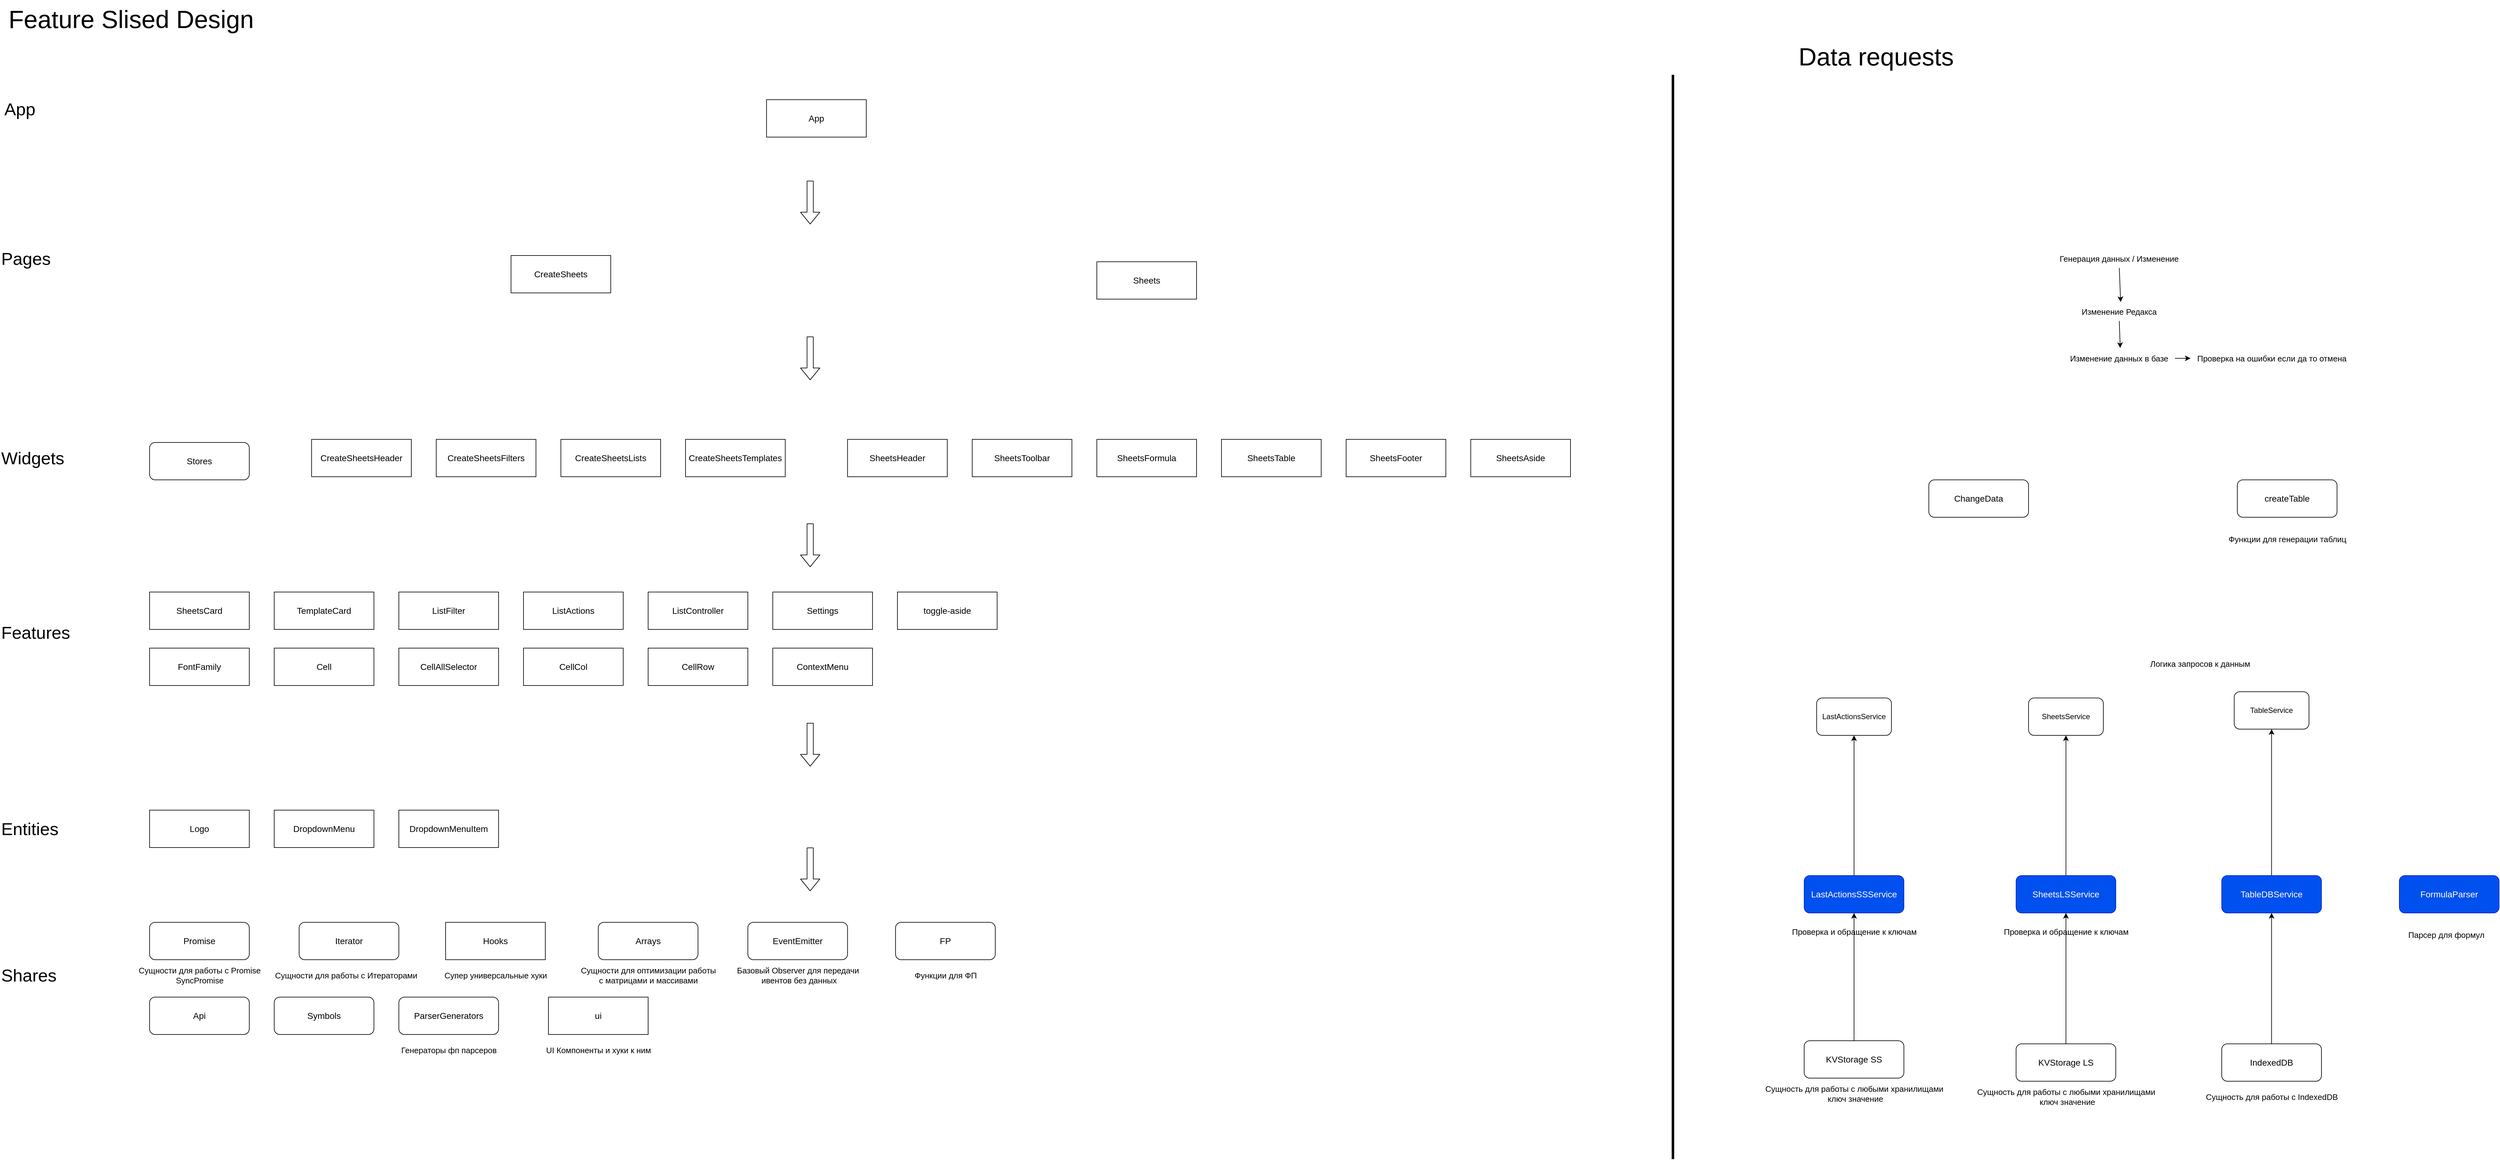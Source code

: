 <mxfile>
    <diagram name="Страница 1" id="cOe1a5cerJCm0QMi9jSH">
        <mxGraphModel dx="3727" dy="1563" grid="1" gridSize="10" guides="1" tooltips="1" connect="1" arrows="1" fold="1" page="1" pageScale="1" pageWidth="827" pageHeight="1169" background="none" math="0" shadow="0">
            <root>
                <mxCell id="0"/>
                <mxCell id="1" parent="0"/>
                <mxCell id="3" value="App" style="rounded=0;whiteSpace=wrap;html=1;fontSize=14;" parent="1" vertex="1">
                    <mxGeometry x="430" y="200" width="160" height="60" as="geometry"/>
                </mxCell>
                <mxCell id="6" value="&lt;font style=&quot;font-size: 28px;&quot;&gt;App&lt;/font&gt;" style="text;html=1;align=left;verticalAlign=middle;resizable=0;points=[];autosize=1;strokeColor=none;fillColor=none;" parent="1" vertex="1">
                    <mxGeometry x="-795" y="190" width="70" height="50" as="geometry"/>
                </mxCell>
                <mxCell id="7" value="Sheets" style="rounded=0;whiteSpace=wrap;html=1;fontSize=14;" parent="1" vertex="1">
                    <mxGeometry x="960" y="460" width="160" height="60" as="geometry"/>
                </mxCell>
                <mxCell id="11" value="&lt;font style=&quot;font-size: 40px;&quot;&gt;Feature Slised Design&lt;/font&gt;" style="text;html=1;align=center;verticalAlign=middle;resizable=0;points=[];autosize=1;strokeColor=none;fillColor=none;" parent="1" vertex="1">
                    <mxGeometry x="-800" y="40" width="420" height="60" as="geometry"/>
                </mxCell>
                <mxCell id="12" value="&lt;font style=&quot;font-size: 28px;&quot;&gt;Pages&lt;/font&gt;" style="text;html=1;align=left;verticalAlign=middle;resizable=0;points=[];autosize=1;strokeColor=none;fillColor=none;" parent="1" vertex="1">
                    <mxGeometry x="-800" y="430" width="100" height="50" as="geometry"/>
                </mxCell>
                <mxCell id="13" value="&lt;font style=&quot;font-size: 28px;&quot;&gt;Widgets&lt;/font&gt;" style="text;html=1;align=left;verticalAlign=middle;resizable=0;points=[];autosize=1;strokeColor=none;fillColor=none;" parent="1" vertex="1">
                    <mxGeometry x="-800" y="750" width="120" height="50" as="geometry"/>
                </mxCell>
                <mxCell id="14" value="&lt;font style=&quot;font-size: 28px;&quot;&gt;Shares&lt;/font&gt;" style="text;html=1;align=left;verticalAlign=middle;resizable=0;points=[];autosize=1;strokeColor=none;fillColor=none;" parent="1" vertex="1">
                    <mxGeometry x="-800" y="1580" width="110" height="50" as="geometry"/>
                </mxCell>
                <mxCell id="15" value="&lt;font style=&quot;font-size: 28px;&quot;&gt;Entities&lt;/font&gt;" style="text;html=1;align=left;verticalAlign=middle;resizable=0;points=[];autosize=1;strokeColor=none;fillColor=none;" parent="1" vertex="1">
                    <mxGeometry x="-800" y="1345" width="120" height="50" as="geometry"/>
                </mxCell>
                <mxCell id="16" value="&lt;font style=&quot;font-size: 28px;&quot;&gt;Features&lt;/font&gt;" style="text;html=1;align=left;verticalAlign=middle;resizable=0;points=[];autosize=1;strokeColor=none;fillColor=none;" parent="1" vertex="1">
                    <mxGeometry x="-800" y="1030" width="130" height="50" as="geometry"/>
                </mxCell>
                <mxCell id="17" value="CreateSheets" style="rounded=0;whiteSpace=wrap;html=1;fontSize=14;" parent="1" vertex="1">
                    <mxGeometry x="20" y="450" width="160" height="60" as="geometry"/>
                </mxCell>
                <mxCell id="20" value="SheetsHeader" style="rounded=0;whiteSpace=wrap;html=1;fontSize=14;" parent="1" vertex="1">
                    <mxGeometry x="560" y="745" width="160" height="60" as="geometry"/>
                </mxCell>
                <mxCell id="22" value="SheetsToolbar" style="rounded=0;whiteSpace=wrap;html=1;fontSize=14;" parent="1" vertex="1">
                    <mxGeometry x="760" y="745" width="160" height="60" as="geometry"/>
                </mxCell>
                <mxCell id="23" value="SheetsTable" style="rounded=0;whiteSpace=wrap;html=1;fontSize=14;" parent="1" vertex="1">
                    <mxGeometry x="1160" y="745" width="160" height="60" as="geometry"/>
                </mxCell>
                <mxCell id="24" value="SheetsFooter" style="rounded=0;whiteSpace=wrap;html=1;fontSize=14;" parent="1" vertex="1">
                    <mxGeometry x="1360" y="745" width="160" height="60" as="geometry"/>
                </mxCell>
                <mxCell id="29" value="Promise" style="rounded=1;whiteSpace=wrap;html=1;fontSize=14;glass=0;shadow=0;" parent="1" vertex="1">
                    <mxGeometry x="-560" y="1520" width="160" height="60" as="geometry"/>
                </mxCell>
                <mxCell id="30" value="Iterator" style="rounded=1;whiteSpace=wrap;html=1;fontSize=14;glass=0;shadow=0;" parent="1" vertex="1">
                    <mxGeometry x="-320" y="1520" width="160" height="60" as="geometry"/>
                </mxCell>
                <mxCell id="31" value="Hooks" style="rounded=0;whiteSpace=wrap;html=1;fontSize=14;glass=0;shadow=0;" parent="1" vertex="1">
                    <mxGeometry x="-85" y="1520" width="160" height="60" as="geometry"/>
                </mxCell>
                <mxCell id="32" value="Api" style="rounded=1;whiteSpace=wrap;html=1;fontSize=14;glass=0;shadow=0;" parent="1" vertex="1">
                    <mxGeometry x="-560" y="1640" width="160" height="60" as="geometry"/>
                </mxCell>
                <mxCell id="35" value="Сущности для работы с Promise&lt;br style=&quot;font-size: 13px;&quot;&gt;SyncPromise" style="text;html=1;align=center;verticalAlign=middle;resizable=0;points=[];autosize=1;strokeColor=none;fillColor=none;fontSize=13;" parent="1" vertex="1">
                    <mxGeometry x="-590" y="1585" width="220" height="40" as="geometry"/>
                </mxCell>
                <mxCell id="36" value="Сущности для работы с Итераторами" style="text;html=1;align=center;verticalAlign=middle;resizable=0;points=[];autosize=1;strokeColor=none;fillColor=none;fontSize=13;" parent="1" vertex="1">
                    <mxGeometry x="-370" y="1590" width="250" height="30" as="geometry"/>
                </mxCell>
                <mxCell id="37" value="Супер универсальные хуки" style="text;html=1;align=center;verticalAlign=middle;resizable=0;points=[];autosize=1;strokeColor=none;fillColor=none;fontSize=13;" parent="1" vertex="1">
                    <mxGeometry x="-100" y="1590" width="190" height="30" as="geometry"/>
                </mxCell>
                <mxCell id="38" value="Arrays" style="rounded=1;whiteSpace=wrap;html=1;fontSize=14;glass=0;shadow=0;" parent="1" vertex="1">
                    <mxGeometry x="160" y="1520" width="160" height="60" as="geometry"/>
                </mxCell>
                <mxCell id="39" value="Сущности для оптимизации работы&lt;br&gt;с матрицами и массивами" style="text;html=1;align=center;verticalAlign=middle;resizable=0;points=[];autosize=1;strokeColor=none;fillColor=none;fontSize=13;" parent="1" vertex="1">
                    <mxGeometry x="120" y="1585" width="240" height="40" as="geometry"/>
                </mxCell>
                <mxCell id="40" value="EventEmitter" style="rounded=1;whiteSpace=wrap;html=1;fontSize=14;glass=0;shadow=0;" parent="1" vertex="1">
                    <mxGeometry x="400" y="1520" width="160" height="60" as="geometry"/>
                </mxCell>
                <mxCell id="41" value="Базовый Observer для передачи&lt;br&gt;&amp;nbsp;ивентов без данных" style="text;html=1;align=center;verticalAlign=middle;resizable=0;points=[];autosize=1;strokeColor=none;fillColor=none;fontSize=13;" parent="1" vertex="1">
                    <mxGeometry x="370" y="1585" width="220" height="40" as="geometry"/>
                </mxCell>
                <mxCell id="42" value="FP" style="rounded=1;whiteSpace=wrap;html=1;fontSize=14;glass=0;shadow=0;" parent="1" vertex="1">
                    <mxGeometry x="637" y="1520" width="160" height="60" as="geometry"/>
                </mxCell>
                <mxCell id="43" value="Функции для ФП" style="text;html=1;align=center;verticalAlign=middle;resizable=0;points=[];autosize=1;strokeColor=none;fillColor=none;fontSize=13;" parent="1" vertex="1">
                    <mxGeometry x="657" y="1590" width="120" height="30" as="geometry"/>
                </mxCell>
                <mxCell id="104" style="edgeStyle=none;html=1;exitX=0.5;exitY=0;exitDx=0;exitDy=0;entryX=0.5;entryY=1;entryDx=0;entryDy=0;" parent="1" source="44" target="107" edge="1">
                    <mxGeometry relative="1" as="geometry">
                        <mxPoint x="2740" y="920" as="targetPoint"/>
                    </mxGeometry>
                </mxCell>
                <mxCell id="44" value="IndexedDB" style="rounded=1;whiteSpace=wrap;html=1;fontSize=14;glass=0;shadow=0;" parent="1" vertex="1">
                    <mxGeometry x="2765" y="1715" width="160" height="60" as="geometry"/>
                </mxCell>
                <mxCell id="45" value="Сущность для работы с IndexedDB" style="text;html=1;align=center;verticalAlign=middle;resizable=0;points=[];autosize=1;strokeColor=none;fillColor=none;fontSize=13;" parent="1" vertex="1">
                    <mxGeometry x="2725" y="1785" width="240" height="30" as="geometry"/>
                </mxCell>
                <mxCell id="103" style="edgeStyle=none;html=1;exitX=0.5;exitY=0;exitDx=0;exitDy=0;entryX=0.5;entryY=1;entryDx=0;entryDy=0;" parent="1" source="46" target="105" edge="1">
                    <mxGeometry relative="1" as="geometry">
                        <mxPoint x="2680" y="880" as="targetPoint"/>
                    </mxGeometry>
                </mxCell>
                <mxCell id="46" value="KVStorage LS" style="rounded=1;whiteSpace=wrap;html=1;fontSize=14;glass=0;shadow=0;" parent="1" vertex="1">
                    <mxGeometry x="2435" y="1715" width="160" height="60" as="geometry"/>
                </mxCell>
                <mxCell id="47" value="Сущность для работы с любыми хранилищами&lt;br&gt;&amp;nbsp;ключ значение" style="text;html=1;align=center;verticalAlign=middle;resizable=0;points=[];autosize=1;strokeColor=none;fillColor=none;fontSize=13;" parent="1" vertex="1">
                    <mxGeometry x="2360" y="1780" width="310" height="40" as="geometry"/>
                </mxCell>
                <mxCell id="48" value="Symbols" style="rounded=1;whiteSpace=wrap;html=1;fontSize=14;glass=0;shadow=0;" parent="1" vertex="1">
                    <mxGeometry x="-360" y="1640" width="160" height="60" as="geometry"/>
                </mxCell>
                <mxCell id="49" value="ParserGenerators" style="rounded=1;whiteSpace=wrap;html=1;fontSize=14;glass=0;shadow=0;" parent="1" vertex="1">
                    <mxGeometry x="-160" y="1640" width="160" height="60" as="geometry"/>
                </mxCell>
                <mxCell id="50" value="Генераторы фп парсеров" style="text;html=1;align=center;verticalAlign=middle;resizable=0;points=[];autosize=1;strokeColor=none;fillColor=none;fontSize=13;" parent="1" vertex="1">
                    <mxGeometry x="-170" y="1710" width="180" height="30" as="geometry"/>
                </mxCell>
                <mxCell id="51" value="FormulaParser" style="rounded=1;whiteSpace=wrap;html=1;fontSize=14;glass=0;shadow=0;fillColor=#0050ef;fontColor=#ffffff;strokeColor=#001DBC;" parent="1" vertex="1">
                    <mxGeometry x="3050" y="1445" width="160" height="60" as="geometry"/>
                </mxCell>
                <mxCell id="53" value="Парсер для формул" style="text;html=1;align=center;verticalAlign=middle;resizable=0;points=[];autosize=1;strokeColor=none;fillColor=none;fontSize=13;" parent="1" vertex="1">
                    <mxGeometry x="3050" y="1525" width="150" height="30" as="geometry"/>
                </mxCell>
                <mxCell id="56" value="ui" style="rounded=0;whiteSpace=wrap;html=1;fontSize=14;glass=0;shadow=0;" parent="1" vertex="1">
                    <mxGeometry x="80" y="1640" width="160" height="60" as="geometry"/>
                </mxCell>
                <mxCell id="57" value="UI Компоненты и хуки к ним" style="text;html=1;align=center;verticalAlign=middle;resizable=0;points=[];autosize=1;strokeColor=none;fillColor=none;fontSize=13;" parent="1" vertex="1">
                    <mxGeometry x="65" y="1710" width="190" height="30" as="geometry"/>
                </mxCell>
                <mxCell id="59" value="Функции для генерации таблиц" style="text;html=1;align=center;verticalAlign=middle;resizable=0;points=[];autosize=1;strokeColor=none;fillColor=none;fontSize=13;" parent="1" vertex="1">
                    <mxGeometry x="2765" y="890" width="210" height="30" as="geometry"/>
                </mxCell>
                <mxCell id="60" value="createTable" style="rounded=1;whiteSpace=wrap;html=1;fontSize=14;glass=0;shadow=0;" parent="1" vertex="1">
                    <mxGeometry x="2790" y="810" width="160" height="60" as="geometry"/>
                </mxCell>
                <mxCell id="62" value="Logo" style="rounded=0;whiteSpace=wrap;html=1;fontSize=14;glass=0;shadow=0;" parent="1" vertex="1">
                    <mxGeometry x="-560" y="1340" width="160" height="60" as="geometry"/>
                </mxCell>
                <mxCell id="63" value="SheetsCard" style="rounded=0;whiteSpace=wrap;html=1;fontSize=14;glass=0;shadow=0;" parent="1" vertex="1">
                    <mxGeometry x="-560" y="990" width="160" height="60" as="geometry"/>
                </mxCell>
                <mxCell id="64" value="TemplateCard" style="rounded=0;whiteSpace=wrap;html=1;fontSize=14;glass=0;shadow=0;" parent="1" vertex="1">
                    <mxGeometry x="-360" y="990" width="160" height="60" as="geometry"/>
                </mxCell>
                <mxCell id="65" value="ListFilter" style="rounded=0;whiteSpace=wrap;html=1;fontSize=14;glass=0;shadow=0;" parent="1" vertex="1">
                    <mxGeometry x="-160" y="990" width="160" height="60" as="geometry"/>
                </mxCell>
                <mxCell id="66" value="DropdownMenu" style="rounded=0;whiteSpace=wrap;html=1;fontSize=14;glass=0;shadow=0;" parent="1" vertex="1">
                    <mxGeometry x="-360" y="1340" width="160" height="60" as="geometry"/>
                </mxCell>
                <mxCell id="67" value="DropdownMenuItem" style="rounded=0;whiteSpace=wrap;html=1;fontSize=14;glass=0;shadow=0;" parent="1" vertex="1">
                    <mxGeometry x="-160" y="1340" width="160" height="60" as="geometry"/>
                </mxCell>
                <mxCell id="68" value="ListActions" style="rounded=0;whiteSpace=wrap;html=1;fontSize=14;glass=0;shadow=0;" parent="1" vertex="1">
                    <mxGeometry x="40" y="990" width="160" height="60" as="geometry"/>
                </mxCell>
                <mxCell id="69" value="ListController" style="rounded=0;whiteSpace=wrap;html=1;fontSize=14;glass=0;shadow=0;" parent="1" vertex="1">
                    <mxGeometry x="240" y="990" width="160" height="60" as="geometry"/>
                </mxCell>
                <mxCell id="70" value="Settings" style="rounded=0;whiteSpace=wrap;html=1;fontSize=14;glass=0;shadow=0;" parent="1" vertex="1">
                    <mxGeometry x="440" y="990" width="160" height="60" as="geometry"/>
                </mxCell>
                <mxCell id="71" value="toggle-aside" style="rounded=0;whiteSpace=wrap;html=1;fontSize=14;glass=0;shadow=0;" parent="1" vertex="1">
                    <mxGeometry x="640" y="990" width="160" height="60" as="geometry"/>
                </mxCell>
                <mxCell id="72" value="FontFamily" style="rounded=0;whiteSpace=wrap;html=1;fontSize=14;glass=0;shadow=0;" parent="1" vertex="1">
                    <mxGeometry x="-560" y="1080" width="160" height="60" as="geometry"/>
                </mxCell>
                <mxCell id="73" value="" style="shape=flexArrow;endArrow=classic;html=1;fontSize=13;" parent="1" edge="1">
                    <mxGeometry width="50" height="50" relative="1" as="geometry">
                        <mxPoint x="500" y="880" as="sourcePoint"/>
                        <mxPoint x="500" y="950" as="targetPoint"/>
                    </mxGeometry>
                </mxCell>
                <mxCell id="74" value="Cell" style="rounded=0;whiteSpace=wrap;html=1;fontSize=14;glass=0;shadow=0;" parent="1" vertex="1">
                    <mxGeometry x="-360" y="1080" width="160" height="60" as="geometry"/>
                </mxCell>
                <mxCell id="75" value="CellAllSelector" style="rounded=0;whiteSpace=wrap;html=1;fontSize=14;glass=0;shadow=0;" parent="1" vertex="1">
                    <mxGeometry x="-160" y="1080" width="160" height="60" as="geometry"/>
                </mxCell>
                <mxCell id="76" value="CellCol" style="rounded=0;whiteSpace=wrap;html=1;fontSize=14;glass=0;shadow=0;" parent="1" vertex="1">
                    <mxGeometry x="40" y="1080" width="160" height="60" as="geometry"/>
                </mxCell>
                <mxCell id="77" value="CellRow" style="rounded=0;whiteSpace=wrap;html=1;fontSize=14;glass=0;shadow=0;" parent="1" vertex="1">
                    <mxGeometry x="240" y="1080" width="160" height="60" as="geometry"/>
                </mxCell>
                <mxCell id="78" value="ContextMenu" style="rounded=0;whiteSpace=wrap;html=1;fontSize=14;glass=0;shadow=0;" parent="1" vertex="1">
                    <mxGeometry x="440" y="1080" width="160" height="60" as="geometry"/>
                </mxCell>
                <mxCell id="79" value="Stores" style="rounded=1;whiteSpace=wrap;html=1;fontSize=14;glass=0;shadow=0;" parent="1" vertex="1">
                    <mxGeometry x="-560" y="750" width="160" height="60" as="geometry"/>
                </mxCell>
                <mxCell id="81" value="SheetsFormula" style="rounded=0;whiteSpace=wrap;html=1;fontSize=14;" parent="1" vertex="1">
                    <mxGeometry x="960" y="745" width="160" height="60" as="geometry"/>
                </mxCell>
                <mxCell id="82" value="SheetsAside" style="rounded=0;whiteSpace=wrap;html=1;fontSize=14;" parent="1" vertex="1">
                    <mxGeometry x="1560" y="745" width="160" height="60" as="geometry"/>
                </mxCell>
                <mxCell id="85" value="CreateSheetsHeader" style="rounded=0;whiteSpace=wrap;html=1;fontSize=14;" parent="1" vertex="1">
                    <mxGeometry x="-300" y="745" width="160" height="60" as="geometry"/>
                </mxCell>
                <mxCell id="86" value="" style="shape=flexArrow;endArrow=classic;html=1;fontSize=13;" parent="1" edge="1">
                    <mxGeometry width="50" height="50" relative="1" as="geometry">
                        <mxPoint x="500.0" y="1200" as="sourcePoint"/>
                        <mxPoint x="500.0" y="1270" as="targetPoint"/>
                    </mxGeometry>
                </mxCell>
                <mxCell id="88" value="" style="shape=flexArrow;endArrow=classic;html=1;fontSize=13;" parent="1" edge="1">
                    <mxGeometry width="50" height="50" relative="1" as="geometry">
                        <mxPoint x="500.0" y="1400" as="sourcePoint"/>
                        <mxPoint x="500.0" y="1470" as="targetPoint"/>
                    </mxGeometry>
                </mxCell>
                <mxCell id="89" value="CreateSheetsFilters" style="rounded=0;whiteSpace=wrap;html=1;fontSize=14;" parent="1" vertex="1">
                    <mxGeometry x="-100" y="745" width="160" height="60" as="geometry"/>
                </mxCell>
                <mxCell id="90" value="CreateSheetsLists" style="rounded=0;whiteSpace=wrap;html=1;fontSize=14;" parent="1" vertex="1">
                    <mxGeometry x="100" y="745" width="160" height="60" as="geometry"/>
                </mxCell>
                <mxCell id="91" value="CreateSheetsTemplates" style="rounded=0;whiteSpace=wrap;html=1;fontSize=14;" parent="1" vertex="1">
                    <mxGeometry x="300" y="745" width="160" height="60" as="geometry"/>
                </mxCell>
                <mxCell id="97" value="" style="shape=flexArrow;endArrow=classic;html=1;fontSize=13;" parent="1" edge="1">
                    <mxGeometry width="50" height="50" relative="1" as="geometry">
                        <mxPoint x="500" y="580" as="sourcePoint"/>
                        <mxPoint x="500" y="650" as="targetPoint"/>
                    </mxGeometry>
                </mxCell>
                <mxCell id="98" value="" style="shape=flexArrow;endArrow=classic;html=1;fontSize=13;" parent="1" edge="1">
                    <mxGeometry width="50" height="50" relative="1" as="geometry">
                        <mxPoint x="500" y="330" as="sourcePoint"/>
                        <mxPoint x="500" y="400" as="targetPoint"/>
                    </mxGeometry>
                </mxCell>
                <mxCell id="100" value="TableService" style="rounded=1;whiteSpace=wrap;html=1;" parent="1" vertex="1">
                    <mxGeometry x="2785" y="1150" width="120" height="60" as="geometry"/>
                </mxCell>
                <mxCell id="101" value="SheetsService" style="rounded=1;whiteSpace=wrap;html=1;" parent="1" vertex="1">
                    <mxGeometry x="2455" y="1160" width="120" height="60" as="geometry"/>
                </mxCell>
                <mxCell id="102" value="Логика запросов к данным" style="text;html=1;align=center;verticalAlign=middle;resizable=0;points=[];autosize=1;strokeColor=none;fillColor=none;fontSize=13;" parent="1" vertex="1">
                    <mxGeometry x="2640" y="1090" width="180" height="30" as="geometry"/>
                </mxCell>
                <mxCell id="114" style="edgeStyle=none;html=1;exitX=0.5;exitY=0;exitDx=0;exitDy=0;entryX=0.5;entryY=1;entryDx=0;entryDy=0;" parent="1" source="105" target="101" edge="1">
                    <mxGeometry relative="1" as="geometry"/>
                </mxCell>
                <mxCell id="105" value="SheetsLSService" style="rounded=1;whiteSpace=wrap;html=1;fontSize=14;glass=0;shadow=0;fillColor=#0050ef;fontColor=#ffffff;strokeColor=#001DBC;" parent="1" vertex="1">
                    <mxGeometry x="2435" y="1445" width="160" height="60" as="geometry"/>
                </mxCell>
                <mxCell id="106" value="Проверка и обращение к ключам" style="text;html=1;align=center;verticalAlign=middle;resizable=0;points=[];autosize=1;strokeColor=none;fillColor=none;fontSize=13;" parent="1" vertex="1">
                    <mxGeometry x="2405" y="1520" width="220" height="30" as="geometry"/>
                </mxCell>
                <mxCell id="113" style="edgeStyle=none;html=1;exitX=0.5;exitY=0;exitDx=0;exitDy=0;entryX=0.5;entryY=1;entryDx=0;entryDy=0;" parent="1" source="107" target="100" edge="1">
                    <mxGeometry relative="1" as="geometry">
                        <mxPoint x="2770" y="1300" as="targetPoint"/>
                    </mxGeometry>
                </mxCell>
                <mxCell id="107" value="TableDBService" style="rounded=1;whiteSpace=wrap;html=1;fontSize=14;glass=0;shadow=0;fillColor=#0050ef;fontColor=#ffffff;strokeColor=#001DBC;" parent="1" vertex="1">
                    <mxGeometry x="2765" y="1445" width="160" height="60" as="geometry"/>
                </mxCell>
                <mxCell id="108" style="edgeStyle=none;html=1;exitX=0.5;exitY=0;exitDx=0;exitDy=0;entryX=0.5;entryY=1;entryDx=0;entryDy=0;" parent="1" source="109" target="111" edge="1">
                    <mxGeometry relative="1" as="geometry">
                        <mxPoint x="2340" y="875" as="targetPoint"/>
                    </mxGeometry>
                </mxCell>
                <mxCell id="109" value="KVStorage SS" style="rounded=1;whiteSpace=wrap;html=1;fontSize=14;glass=0;shadow=0;" parent="1" vertex="1">
                    <mxGeometry x="2095" y="1710" width="160" height="60" as="geometry"/>
                </mxCell>
                <mxCell id="110" value="Сущность для работы с любыми хранилищами&lt;br&gt;&amp;nbsp;ключ значение" style="text;html=1;align=center;verticalAlign=middle;resizable=0;points=[];autosize=1;strokeColor=none;fillColor=none;fontSize=13;" parent="1" vertex="1">
                    <mxGeometry x="2020" y="1775" width="310" height="40" as="geometry"/>
                </mxCell>
                <mxCell id="115" style="edgeStyle=none;html=1;exitX=0.5;exitY=0;exitDx=0;exitDy=0;entryX=0.5;entryY=1;entryDx=0;entryDy=0;" parent="1" source="111" target="120" edge="1">
                    <mxGeometry relative="1" as="geometry">
                        <mxPoint x="2030" y="1290" as="targetPoint"/>
                    </mxGeometry>
                </mxCell>
                <mxCell id="111" value="LastActionsSSService" style="rounded=1;whiteSpace=wrap;html=1;fontSize=14;glass=0;shadow=0;fillColor=#0050ef;fontColor=#ffffff;strokeColor=#001DBC;" parent="1" vertex="1">
                    <mxGeometry x="2095" y="1445" width="160" height="60" as="geometry"/>
                </mxCell>
                <mxCell id="112" value="Проверка и обращение к ключам" style="text;html=1;align=center;verticalAlign=middle;resizable=0;points=[];autosize=1;strokeColor=none;fillColor=none;fontSize=13;" parent="1" vertex="1">
                    <mxGeometry x="2065" y="1520" width="220" height="30" as="geometry"/>
                </mxCell>
                <mxCell id="120" value="LastActionsService" style="rounded=1;whiteSpace=wrap;html=1;" parent="1" vertex="1">
                    <mxGeometry x="2115" y="1160" width="120" height="60" as="geometry"/>
                </mxCell>
                <mxCell id="125" style="edgeStyle=none;html=1;entryX=0.52;entryY=-0.013;entryDx=0;entryDy=0;entryPerimeter=0;" parent="1" source="122" target="123" edge="1">
                    <mxGeometry relative="1" as="geometry"/>
                </mxCell>
                <mxCell id="122" value="Генерация данных / Изменение" style="text;html=1;align=center;verticalAlign=middle;resizable=0;points=[];autosize=1;strokeColor=none;fillColor=none;fontSize=13;" parent="1" vertex="1">
                    <mxGeometry x="2495" y="440" width="210" height="30" as="geometry"/>
                </mxCell>
                <mxCell id="126" style="edgeStyle=none;html=1;entryX=0.512;entryY=-0.053;entryDx=0;entryDy=0;entryPerimeter=0;" parent="1" source="123" target="124" edge="1">
                    <mxGeometry relative="1" as="geometry"/>
                </mxCell>
                <mxCell id="123" value="Изменение Редакса" style="text;html=1;align=center;verticalAlign=middle;resizable=0;points=[];autosize=1;strokeColor=none;fillColor=none;fontSize=13;" parent="1" vertex="1">
                    <mxGeometry x="2530" y="525" width="140" height="30" as="geometry"/>
                </mxCell>
                <mxCell id="128" style="edgeStyle=none;html=1;" parent="1" source="124" target="127" edge="1">
                    <mxGeometry relative="1" as="geometry"/>
                </mxCell>
                <mxCell id="124" value="Изменение данных в базе" style="text;html=1;align=center;verticalAlign=middle;resizable=0;points=[];autosize=1;strokeColor=none;fillColor=none;fontSize=13;" parent="1" vertex="1">
                    <mxGeometry x="2510" y="600" width="180" height="30" as="geometry"/>
                </mxCell>
                <mxCell id="127" value="Проверка на ошибки если да то отмена" style="text;html=1;align=center;verticalAlign=middle;resizable=0;points=[];autosize=1;strokeColor=none;fillColor=none;fontSize=13;" parent="1" vertex="1">
                    <mxGeometry x="2715" y="600" width="260" height="30" as="geometry"/>
                </mxCell>
                <mxCell id="129" value="ChangeData" style="rounded=1;whiteSpace=wrap;html=1;fontSize=14;glass=0;shadow=0;" vertex="1" parent="1">
                    <mxGeometry x="2295" y="810" width="160" height="60" as="geometry"/>
                </mxCell>
                <mxCell id="130" value="" style="line;strokeWidth=4;direction=south;html=1;perimeter=backbonePerimeter;points=[];outlineConnect=0;" vertex="1" parent="1">
                    <mxGeometry x="1830" y="160" width="108.76" height="1740" as="geometry"/>
                </mxCell>
                <mxCell id="131" value="&lt;font style=&quot;font-size: 40px;&quot;&gt;Data requests&lt;/font&gt;" style="text;html=1;align=center;verticalAlign=middle;resizable=0;points=[];autosize=1;strokeColor=none;fillColor=none;" vertex="1" parent="1">
                    <mxGeometry x="2075" y="100" width="270" height="60" as="geometry"/>
                </mxCell>
            </root>
        </mxGraphModel>
    </diagram>
</mxfile>